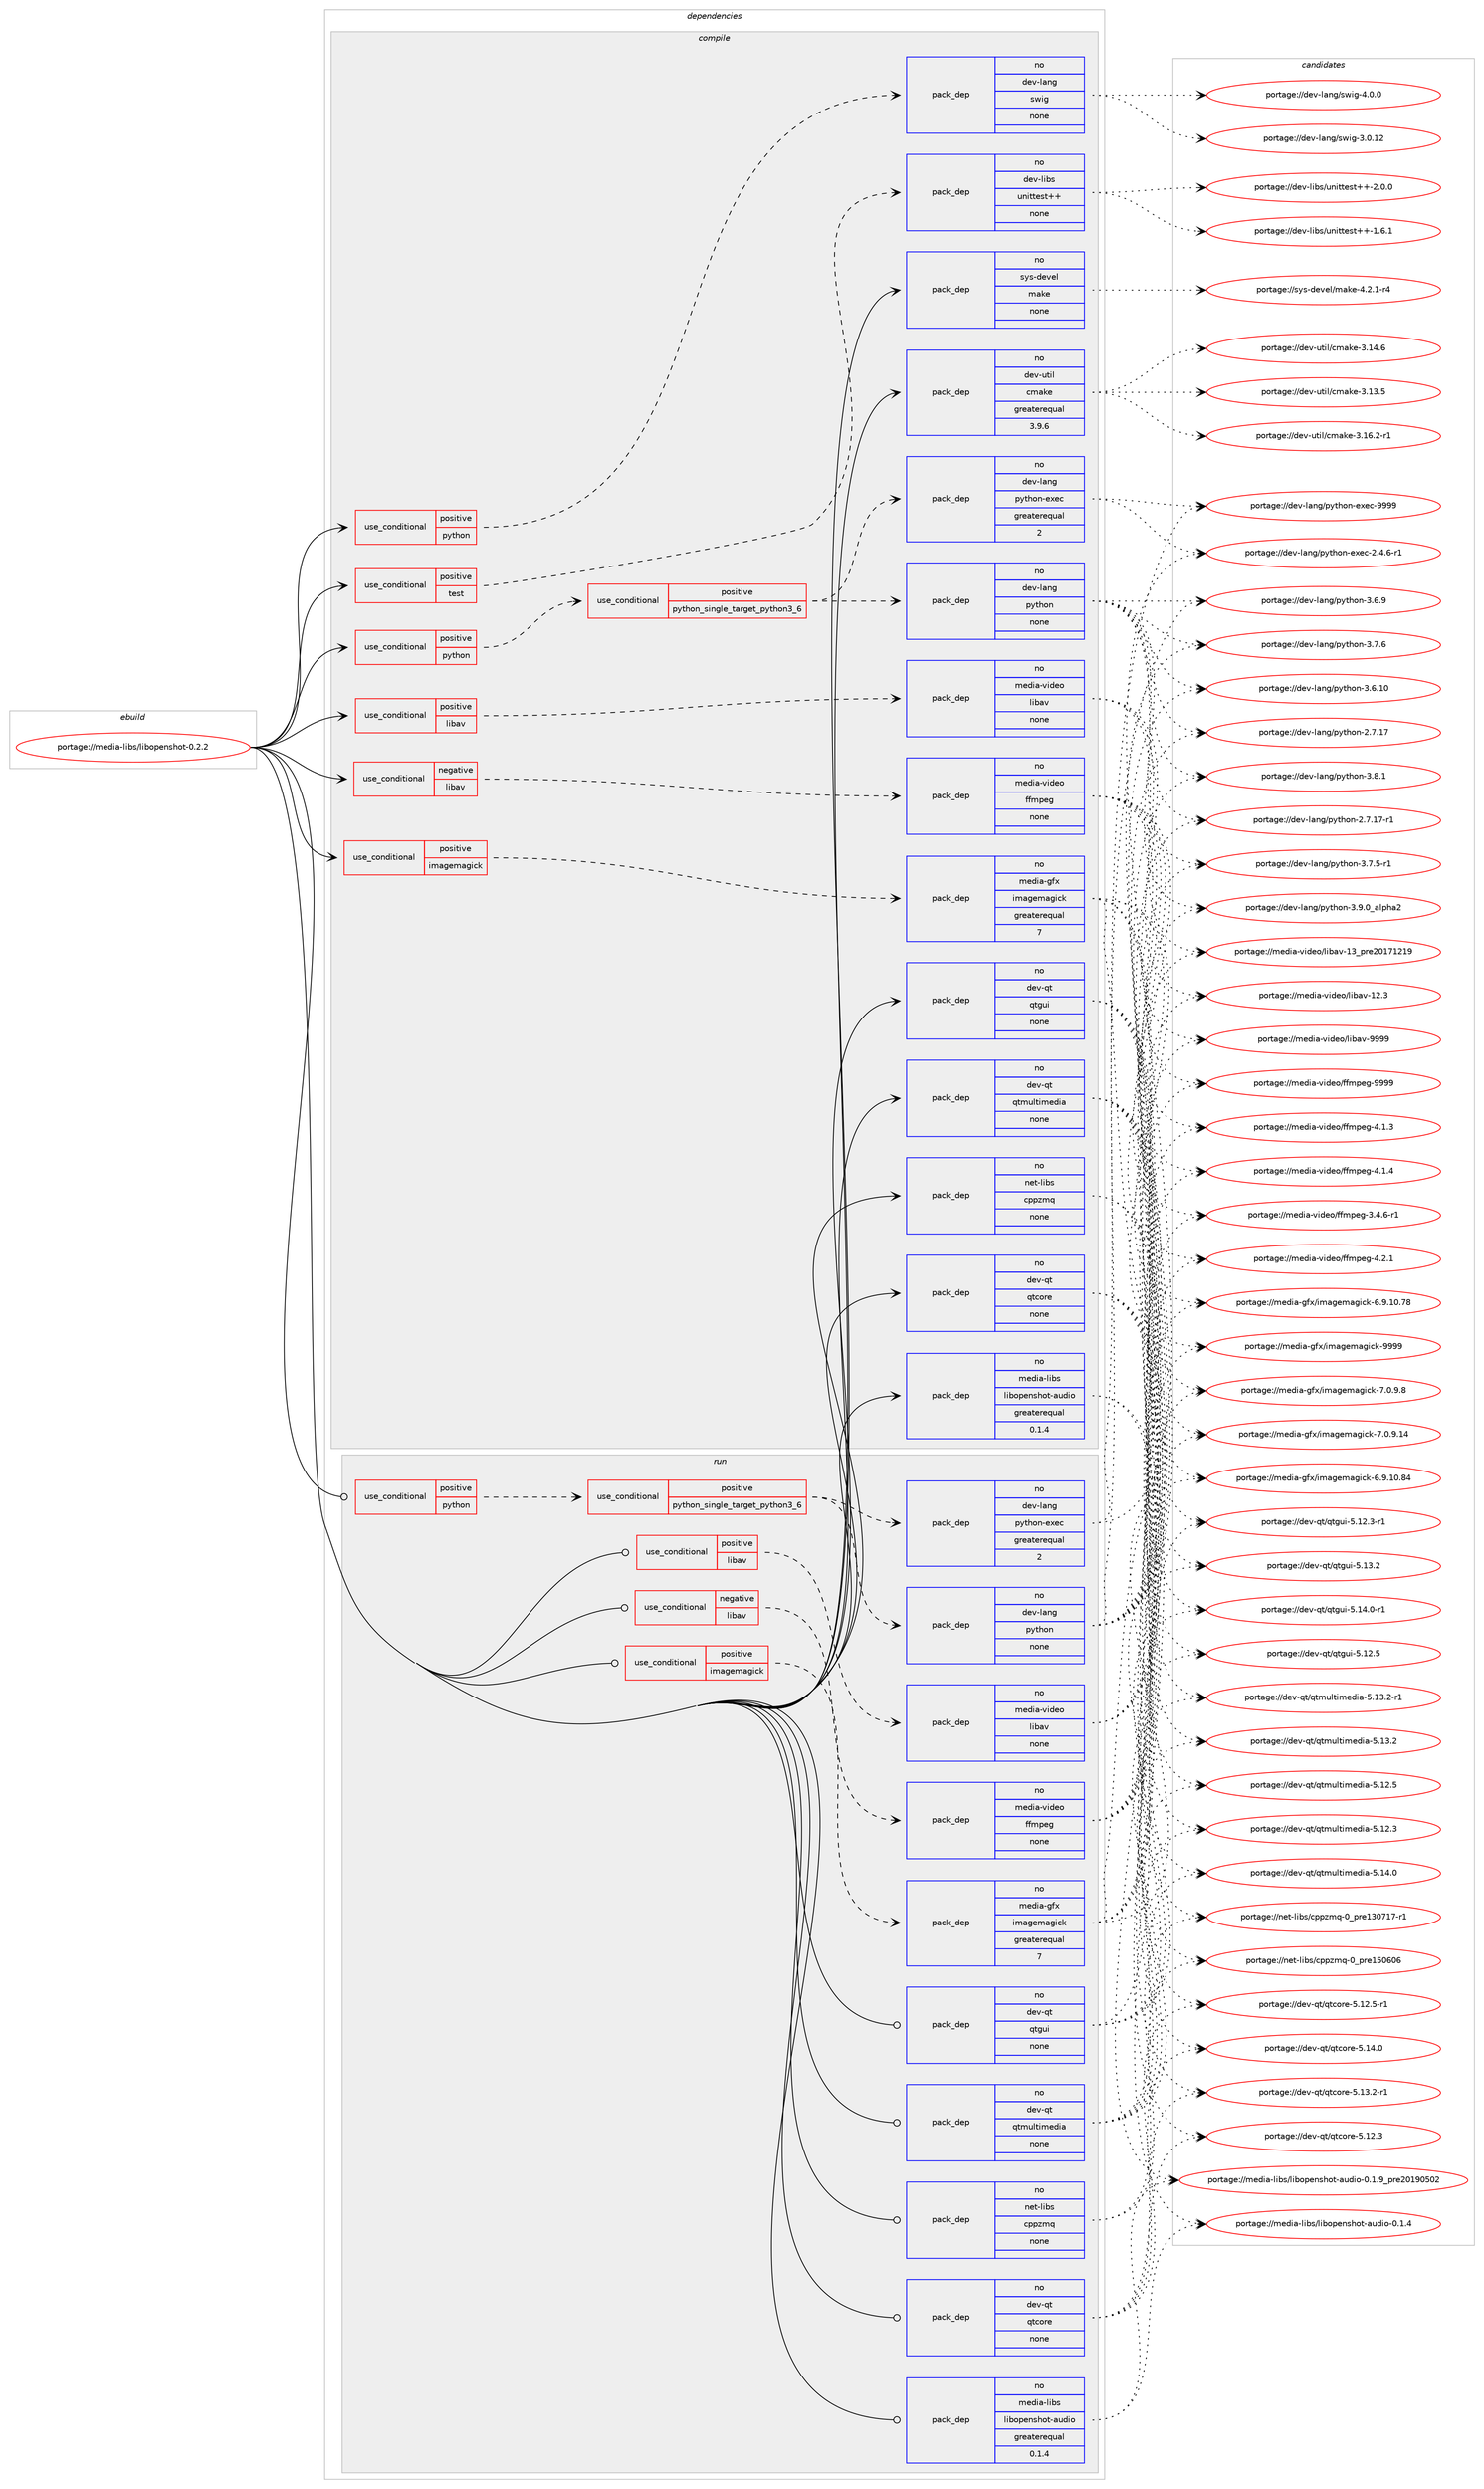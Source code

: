digraph prolog {

# *************
# Graph options
# *************

newrank=true;
concentrate=true;
compound=true;
graph [rankdir=LR,fontname=Helvetica,fontsize=10,ranksep=1.5];#, ranksep=2.5, nodesep=0.2];
edge  [arrowhead=vee];
node  [fontname=Helvetica,fontsize=10];

# **********
# The ebuild
# **********

subgraph cluster_leftcol {
color=gray;
label=<<i>ebuild</i>>;
id [label="portage://media-libs/libopenshot-0.2.2", color=red, width=4, href="../media-libs/libopenshot-0.2.2.svg"];
}

# ****************
# The dependencies
# ****************

subgraph cluster_midcol {
color=gray;
label=<<i>dependencies</i>>;
subgraph cluster_compile {
fillcolor="#eeeeee";
style=filled;
label=<<i>compile</i>>;
subgraph cond48122 {
dependency210830 [label=<<TABLE BORDER="0" CELLBORDER="1" CELLSPACING="0" CELLPADDING="4"><TR><TD ROWSPAN="3" CELLPADDING="10">use_conditional</TD></TR><TR><TD>negative</TD></TR><TR><TD>libav</TD></TR></TABLE>>, shape=none, color=red];
subgraph pack159447 {
dependency210831 [label=<<TABLE BORDER="0" CELLBORDER="1" CELLSPACING="0" CELLPADDING="4" WIDTH="220"><TR><TD ROWSPAN="6" CELLPADDING="30">pack_dep</TD></TR><TR><TD WIDTH="110">no</TD></TR><TR><TD>media-video</TD></TR><TR><TD>ffmpeg</TD></TR><TR><TD>none</TD></TR><TR><TD></TD></TR></TABLE>>, shape=none, color=blue];
}
dependency210830:e -> dependency210831:w [weight=20,style="dashed",arrowhead="vee"];
}
id:e -> dependency210830:w [weight=20,style="solid",arrowhead="vee"];
subgraph cond48123 {
dependency210832 [label=<<TABLE BORDER="0" CELLBORDER="1" CELLSPACING="0" CELLPADDING="4"><TR><TD ROWSPAN="3" CELLPADDING="10">use_conditional</TD></TR><TR><TD>positive</TD></TR><TR><TD>imagemagick</TD></TR></TABLE>>, shape=none, color=red];
subgraph pack159448 {
dependency210833 [label=<<TABLE BORDER="0" CELLBORDER="1" CELLSPACING="0" CELLPADDING="4" WIDTH="220"><TR><TD ROWSPAN="6" CELLPADDING="30">pack_dep</TD></TR><TR><TD WIDTH="110">no</TD></TR><TR><TD>media-gfx</TD></TR><TR><TD>imagemagick</TD></TR><TR><TD>greaterequal</TD></TR><TR><TD>7</TD></TR></TABLE>>, shape=none, color=blue];
}
dependency210832:e -> dependency210833:w [weight=20,style="dashed",arrowhead="vee"];
}
id:e -> dependency210832:w [weight=20,style="solid",arrowhead="vee"];
subgraph cond48124 {
dependency210834 [label=<<TABLE BORDER="0" CELLBORDER="1" CELLSPACING="0" CELLPADDING="4"><TR><TD ROWSPAN="3" CELLPADDING="10">use_conditional</TD></TR><TR><TD>positive</TD></TR><TR><TD>libav</TD></TR></TABLE>>, shape=none, color=red];
subgraph pack159449 {
dependency210835 [label=<<TABLE BORDER="0" CELLBORDER="1" CELLSPACING="0" CELLPADDING="4" WIDTH="220"><TR><TD ROWSPAN="6" CELLPADDING="30">pack_dep</TD></TR><TR><TD WIDTH="110">no</TD></TR><TR><TD>media-video</TD></TR><TR><TD>libav</TD></TR><TR><TD>none</TD></TR><TR><TD></TD></TR></TABLE>>, shape=none, color=blue];
}
dependency210834:e -> dependency210835:w [weight=20,style="dashed",arrowhead="vee"];
}
id:e -> dependency210834:w [weight=20,style="solid",arrowhead="vee"];
subgraph cond48125 {
dependency210836 [label=<<TABLE BORDER="0" CELLBORDER="1" CELLSPACING="0" CELLPADDING="4"><TR><TD ROWSPAN="3" CELLPADDING="10">use_conditional</TD></TR><TR><TD>positive</TD></TR><TR><TD>python</TD></TR></TABLE>>, shape=none, color=red];
subgraph cond48126 {
dependency210837 [label=<<TABLE BORDER="0" CELLBORDER="1" CELLSPACING="0" CELLPADDING="4"><TR><TD ROWSPAN="3" CELLPADDING="10">use_conditional</TD></TR><TR><TD>positive</TD></TR><TR><TD>python_single_target_python3_6</TD></TR></TABLE>>, shape=none, color=red];
subgraph pack159450 {
dependency210838 [label=<<TABLE BORDER="0" CELLBORDER="1" CELLSPACING="0" CELLPADDING="4" WIDTH="220"><TR><TD ROWSPAN="6" CELLPADDING="30">pack_dep</TD></TR><TR><TD WIDTH="110">no</TD></TR><TR><TD>dev-lang</TD></TR><TR><TD>python</TD></TR><TR><TD>none</TD></TR><TR><TD></TD></TR></TABLE>>, shape=none, color=blue];
}
dependency210837:e -> dependency210838:w [weight=20,style="dashed",arrowhead="vee"];
subgraph pack159451 {
dependency210839 [label=<<TABLE BORDER="0" CELLBORDER="1" CELLSPACING="0" CELLPADDING="4" WIDTH="220"><TR><TD ROWSPAN="6" CELLPADDING="30">pack_dep</TD></TR><TR><TD WIDTH="110">no</TD></TR><TR><TD>dev-lang</TD></TR><TR><TD>python-exec</TD></TR><TR><TD>greaterequal</TD></TR><TR><TD>2</TD></TR></TABLE>>, shape=none, color=blue];
}
dependency210837:e -> dependency210839:w [weight=20,style="dashed",arrowhead="vee"];
}
dependency210836:e -> dependency210837:w [weight=20,style="dashed",arrowhead="vee"];
}
id:e -> dependency210836:w [weight=20,style="solid",arrowhead="vee"];
subgraph cond48127 {
dependency210840 [label=<<TABLE BORDER="0" CELLBORDER="1" CELLSPACING="0" CELLPADDING="4"><TR><TD ROWSPAN="3" CELLPADDING="10">use_conditional</TD></TR><TR><TD>positive</TD></TR><TR><TD>python</TD></TR></TABLE>>, shape=none, color=red];
subgraph pack159452 {
dependency210841 [label=<<TABLE BORDER="0" CELLBORDER="1" CELLSPACING="0" CELLPADDING="4" WIDTH="220"><TR><TD ROWSPAN="6" CELLPADDING="30">pack_dep</TD></TR><TR><TD WIDTH="110">no</TD></TR><TR><TD>dev-lang</TD></TR><TR><TD>swig</TD></TR><TR><TD>none</TD></TR><TR><TD></TD></TR></TABLE>>, shape=none, color=blue];
}
dependency210840:e -> dependency210841:w [weight=20,style="dashed",arrowhead="vee"];
}
id:e -> dependency210840:w [weight=20,style="solid",arrowhead="vee"];
subgraph cond48128 {
dependency210842 [label=<<TABLE BORDER="0" CELLBORDER="1" CELLSPACING="0" CELLPADDING="4"><TR><TD ROWSPAN="3" CELLPADDING="10">use_conditional</TD></TR><TR><TD>positive</TD></TR><TR><TD>test</TD></TR></TABLE>>, shape=none, color=red];
subgraph pack159453 {
dependency210843 [label=<<TABLE BORDER="0" CELLBORDER="1" CELLSPACING="0" CELLPADDING="4" WIDTH="220"><TR><TD ROWSPAN="6" CELLPADDING="30">pack_dep</TD></TR><TR><TD WIDTH="110">no</TD></TR><TR><TD>dev-libs</TD></TR><TR><TD>unittest++</TD></TR><TR><TD>none</TD></TR><TR><TD></TD></TR></TABLE>>, shape=none, color=blue];
}
dependency210842:e -> dependency210843:w [weight=20,style="dashed",arrowhead="vee"];
}
id:e -> dependency210842:w [weight=20,style="solid",arrowhead="vee"];
subgraph pack159454 {
dependency210844 [label=<<TABLE BORDER="0" CELLBORDER="1" CELLSPACING="0" CELLPADDING="4" WIDTH="220"><TR><TD ROWSPAN="6" CELLPADDING="30">pack_dep</TD></TR><TR><TD WIDTH="110">no</TD></TR><TR><TD>dev-qt</TD></TR><TR><TD>qtcore</TD></TR><TR><TD>none</TD></TR><TR><TD></TD></TR></TABLE>>, shape=none, color=blue];
}
id:e -> dependency210844:w [weight=20,style="solid",arrowhead="vee"];
subgraph pack159455 {
dependency210845 [label=<<TABLE BORDER="0" CELLBORDER="1" CELLSPACING="0" CELLPADDING="4" WIDTH="220"><TR><TD ROWSPAN="6" CELLPADDING="30">pack_dep</TD></TR><TR><TD WIDTH="110">no</TD></TR><TR><TD>dev-qt</TD></TR><TR><TD>qtgui</TD></TR><TR><TD>none</TD></TR><TR><TD></TD></TR></TABLE>>, shape=none, color=blue];
}
id:e -> dependency210845:w [weight=20,style="solid",arrowhead="vee"];
subgraph pack159456 {
dependency210846 [label=<<TABLE BORDER="0" CELLBORDER="1" CELLSPACING="0" CELLPADDING="4" WIDTH="220"><TR><TD ROWSPAN="6" CELLPADDING="30">pack_dep</TD></TR><TR><TD WIDTH="110">no</TD></TR><TR><TD>dev-qt</TD></TR><TR><TD>qtmultimedia</TD></TR><TR><TD>none</TD></TR><TR><TD></TD></TR></TABLE>>, shape=none, color=blue];
}
id:e -> dependency210846:w [weight=20,style="solid",arrowhead="vee"];
subgraph pack159457 {
dependency210847 [label=<<TABLE BORDER="0" CELLBORDER="1" CELLSPACING="0" CELLPADDING="4" WIDTH="220"><TR><TD ROWSPAN="6" CELLPADDING="30">pack_dep</TD></TR><TR><TD WIDTH="110">no</TD></TR><TR><TD>dev-util</TD></TR><TR><TD>cmake</TD></TR><TR><TD>greaterequal</TD></TR><TR><TD>3.9.6</TD></TR></TABLE>>, shape=none, color=blue];
}
id:e -> dependency210847:w [weight=20,style="solid",arrowhead="vee"];
subgraph pack159458 {
dependency210848 [label=<<TABLE BORDER="0" CELLBORDER="1" CELLSPACING="0" CELLPADDING="4" WIDTH="220"><TR><TD ROWSPAN="6" CELLPADDING="30">pack_dep</TD></TR><TR><TD WIDTH="110">no</TD></TR><TR><TD>media-libs</TD></TR><TR><TD>libopenshot-audio</TD></TR><TR><TD>greaterequal</TD></TR><TR><TD>0.1.4</TD></TR></TABLE>>, shape=none, color=blue];
}
id:e -> dependency210848:w [weight=20,style="solid",arrowhead="vee"];
subgraph pack159459 {
dependency210849 [label=<<TABLE BORDER="0" CELLBORDER="1" CELLSPACING="0" CELLPADDING="4" WIDTH="220"><TR><TD ROWSPAN="6" CELLPADDING="30">pack_dep</TD></TR><TR><TD WIDTH="110">no</TD></TR><TR><TD>net-libs</TD></TR><TR><TD>cppzmq</TD></TR><TR><TD>none</TD></TR><TR><TD></TD></TR></TABLE>>, shape=none, color=blue];
}
id:e -> dependency210849:w [weight=20,style="solid",arrowhead="vee"];
subgraph pack159460 {
dependency210850 [label=<<TABLE BORDER="0" CELLBORDER="1" CELLSPACING="0" CELLPADDING="4" WIDTH="220"><TR><TD ROWSPAN="6" CELLPADDING="30">pack_dep</TD></TR><TR><TD WIDTH="110">no</TD></TR><TR><TD>sys-devel</TD></TR><TR><TD>make</TD></TR><TR><TD>none</TD></TR><TR><TD></TD></TR></TABLE>>, shape=none, color=blue];
}
id:e -> dependency210850:w [weight=20,style="solid",arrowhead="vee"];
}
subgraph cluster_compileandrun {
fillcolor="#eeeeee";
style=filled;
label=<<i>compile and run</i>>;
}
subgraph cluster_run {
fillcolor="#eeeeee";
style=filled;
label=<<i>run</i>>;
subgraph cond48129 {
dependency210851 [label=<<TABLE BORDER="0" CELLBORDER="1" CELLSPACING="0" CELLPADDING="4"><TR><TD ROWSPAN="3" CELLPADDING="10">use_conditional</TD></TR><TR><TD>negative</TD></TR><TR><TD>libav</TD></TR></TABLE>>, shape=none, color=red];
subgraph pack159461 {
dependency210852 [label=<<TABLE BORDER="0" CELLBORDER="1" CELLSPACING="0" CELLPADDING="4" WIDTH="220"><TR><TD ROWSPAN="6" CELLPADDING="30">pack_dep</TD></TR><TR><TD WIDTH="110">no</TD></TR><TR><TD>media-video</TD></TR><TR><TD>ffmpeg</TD></TR><TR><TD>none</TD></TR><TR><TD></TD></TR></TABLE>>, shape=none, color=blue];
}
dependency210851:e -> dependency210852:w [weight=20,style="dashed",arrowhead="vee"];
}
id:e -> dependency210851:w [weight=20,style="solid",arrowhead="odot"];
subgraph cond48130 {
dependency210853 [label=<<TABLE BORDER="0" CELLBORDER="1" CELLSPACING="0" CELLPADDING="4"><TR><TD ROWSPAN="3" CELLPADDING="10">use_conditional</TD></TR><TR><TD>positive</TD></TR><TR><TD>imagemagick</TD></TR></TABLE>>, shape=none, color=red];
subgraph pack159462 {
dependency210854 [label=<<TABLE BORDER="0" CELLBORDER="1" CELLSPACING="0" CELLPADDING="4" WIDTH="220"><TR><TD ROWSPAN="6" CELLPADDING="30">pack_dep</TD></TR><TR><TD WIDTH="110">no</TD></TR><TR><TD>media-gfx</TD></TR><TR><TD>imagemagick</TD></TR><TR><TD>greaterequal</TD></TR><TR><TD>7</TD></TR></TABLE>>, shape=none, color=blue];
}
dependency210853:e -> dependency210854:w [weight=20,style="dashed",arrowhead="vee"];
}
id:e -> dependency210853:w [weight=20,style="solid",arrowhead="odot"];
subgraph cond48131 {
dependency210855 [label=<<TABLE BORDER="0" CELLBORDER="1" CELLSPACING="0" CELLPADDING="4"><TR><TD ROWSPAN="3" CELLPADDING="10">use_conditional</TD></TR><TR><TD>positive</TD></TR><TR><TD>libav</TD></TR></TABLE>>, shape=none, color=red];
subgraph pack159463 {
dependency210856 [label=<<TABLE BORDER="0" CELLBORDER="1" CELLSPACING="0" CELLPADDING="4" WIDTH="220"><TR><TD ROWSPAN="6" CELLPADDING="30">pack_dep</TD></TR><TR><TD WIDTH="110">no</TD></TR><TR><TD>media-video</TD></TR><TR><TD>libav</TD></TR><TR><TD>none</TD></TR><TR><TD></TD></TR></TABLE>>, shape=none, color=blue];
}
dependency210855:e -> dependency210856:w [weight=20,style="dashed",arrowhead="vee"];
}
id:e -> dependency210855:w [weight=20,style="solid",arrowhead="odot"];
subgraph cond48132 {
dependency210857 [label=<<TABLE BORDER="0" CELLBORDER="1" CELLSPACING="0" CELLPADDING="4"><TR><TD ROWSPAN="3" CELLPADDING="10">use_conditional</TD></TR><TR><TD>positive</TD></TR><TR><TD>python</TD></TR></TABLE>>, shape=none, color=red];
subgraph cond48133 {
dependency210858 [label=<<TABLE BORDER="0" CELLBORDER="1" CELLSPACING="0" CELLPADDING="4"><TR><TD ROWSPAN="3" CELLPADDING="10">use_conditional</TD></TR><TR><TD>positive</TD></TR><TR><TD>python_single_target_python3_6</TD></TR></TABLE>>, shape=none, color=red];
subgraph pack159464 {
dependency210859 [label=<<TABLE BORDER="0" CELLBORDER="1" CELLSPACING="0" CELLPADDING="4" WIDTH="220"><TR><TD ROWSPAN="6" CELLPADDING="30">pack_dep</TD></TR><TR><TD WIDTH="110">no</TD></TR><TR><TD>dev-lang</TD></TR><TR><TD>python</TD></TR><TR><TD>none</TD></TR><TR><TD></TD></TR></TABLE>>, shape=none, color=blue];
}
dependency210858:e -> dependency210859:w [weight=20,style="dashed",arrowhead="vee"];
subgraph pack159465 {
dependency210860 [label=<<TABLE BORDER="0" CELLBORDER="1" CELLSPACING="0" CELLPADDING="4" WIDTH="220"><TR><TD ROWSPAN="6" CELLPADDING="30">pack_dep</TD></TR><TR><TD WIDTH="110">no</TD></TR><TR><TD>dev-lang</TD></TR><TR><TD>python-exec</TD></TR><TR><TD>greaterequal</TD></TR><TR><TD>2</TD></TR></TABLE>>, shape=none, color=blue];
}
dependency210858:e -> dependency210860:w [weight=20,style="dashed",arrowhead="vee"];
}
dependency210857:e -> dependency210858:w [weight=20,style="dashed",arrowhead="vee"];
}
id:e -> dependency210857:w [weight=20,style="solid",arrowhead="odot"];
subgraph pack159466 {
dependency210861 [label=<<TABLE BORDER="0" CELLBORDER="1" CELLSPACING="0" CELLPADDING="4" WIDTH="220"><TR><TD ROWSPAN="6" CELLPADDING="30">pack_dep</TD></TR><TR><TD WIDTH="110">no</TD></TR><TR><TD>dev-qt</TD></TR><TR><TD>qtcore</TD></TR><TR><TD>none</TD></TR><TR><TD></TD></TR></TABLE>>, shape=none, color=blue];
}
id:e -> dependency210861:w [weight=20,style="solid",arrowhead="odot"];
subgraph pack159467 {
dependency210862 [label=<<TABLE BORDER="0" CELLBORDER="1" CELLSPACING="0" CELLPADDING="4" WIDTH="220"><TR><TD ROWSPAN="6" CELLPADDING="30">pack_dep</TD></TR><TR><TD WIDTH="110">no</TD></TR><TR><TD>dev-qt</TD></TR><TR><TD>qtgui</TD></TR><TR><TD>none</TD></TR><TR><TD></TD></TR></TABLE>>, shape=none, color=blue];
}
id:e -> dependency210862:w [weight=20,style="solid",arrowhead="odot"];
subgraph pack159468 {
dependency210863 [label=<<TABLE BORDER="0" CELLBORDER="1" CELLSPACING="0" CELLPADDING="4" WIDTH="220"><TR><TD ROWSPAN="6" CELLPADDING="30">pack_dep</TD></TR><TR><TD WIDTH="110">no</TD></TR><TR><TD>dev-qt</TD></TR><TR><TD>qtmultimedia</TD></TR><TR><TD>none</TD></TR><TR><TD></TD></TR></TABLE>>, shape=none, color=blue];
}
id:e -> dependency210863:w [weight=20,style="solid",arrowhead="odot"];
subgraph pack159469 {
dependency210864 [label=<<TABLE BORDER="0" CELLBORDER="1" CELLSPACING="0" CELLPADDING="4" WIDTH="220"><TR><TD ROWSPAN="6" CELLPADDING="30">pack_dep</TD></TR><TR><TD WIDTH="110">no</TD></TR><TR><TD>media-libs</TD></TR><TR><TD>libopenshot-audio</TD></TR><TR><TD>greaterequal</TD></TR><TR><TD>0.1.4</TD></TR></TABLE>>, shape=none, color=blue];
}
id:e -> dependency210864:w [weight=20,style="solid",arrowhead="odot"];
subgraph pack159470 {
dependency210865 [label=<<TABLE BORDER="0" CELLBORDER="1" CELLSPACING="0" CELLPADDING="4" WIDTH="220"><TR><TD ROWSPAN="6" CELLPADDING="30">pack_dep</TD></TR><TR><TD WIDTH="110">no</TD></TR><TR><TD>net-libs</TD></TR><TR><TD>cppzmq</TD></TR><TR><TD>none</TD></TR><TR><TD></TD></TR></TABLE>>, shape=none, color=blue];
}
id:e -> dependency210865:w [weight=20,style="solid",arrowhead="odot"];
}
}

# **************
# The candidates
# **************

subgraph cluster_choices {
rank=same;
color=gray;
label=<<i>candidates</i>>;

subgraph choice159447 {
color=black;
nodesep=1;
choice1091011001059745118105100101111471021021091121011034557575757 [label="portage://media-video/ffmpeg-9999", color=red, width=4,href="../media-video/ffmpeg-9999.svg"];
choice109101100105974511810510010111147102102109112101103455246504649 [label="portage://media-video/ffmpeg-4.2.1", color=red, width=4,href="../media-video/ffmpeg-4.2.1.svg"];
choice109101100105974511810510010111147102102109112101103455246494652 [label="portage://media-video/ffmpeg-4.1.4", color=red, width=4,href="../media-video/ffmpeg-4.1.4.svg"];
choice109101100105974511810510010111147102102109112101103455246494651 [label="portage://media-video/ffmpeg-4.1.3", color=red, width=4,href="../media-video/ffmpeg-4.1.3.svg"];
choice1091011001059745118105100101111471021021091121011034551465246544511449 [label="portage://media-video/ffmpeg-3.4.6-r1", color=red, width=4,href="../media-video/ffmpeg-3.4.6-r1.svg"];
dependency210831:e -> choice1091011001059745118105100101111471021021091121011034557575757:w [style=dotted,weight="100"];
dependency210831:e -> choice109101100105974511810510010111147102102109112101103455246504649:w [style=dotted,weight="100"];
dependency210831:e -> choice109101100105974511810510010111147102102109112101103455246494652:w [style=dotted,weight="100"];
dependency210831:e -> choice109101100105974511810510010111147102102109112101103455246494651:w [style=dotted,weight="100"];
dependency210831:e -> choice1091011001059745118105100101111471021021091121011034551465246544511449:w [style=dotted,weight="100"];
}
subgraph choice159448 {
color=black;
nodesep=1;
choice1091011001059745103102120471051099710310110997103105991074557575757 [label="portage://media-gfx/imagemagick-9999", color=red, width=4,href="../media-gfx/imagemagick-9999.svg"];
choice1091011001059745103102120471051099710310110997103105991074555464846574656 [label="portage://media-gfx/imagemagick-7.0.9.8", color=red, width=4,href="../media-gfx/imagemagick-7.0.9.8.svg"];
choice109101100105974510310212047105109971031011099710310599107455546484657464952 [label="portage://media-gfx/imagemagick-7.0.9.14", color=red, width=4,href="../media-gfx/imagemagick-7.0.9.14.svg"];
choice10910110010597451031021204710510997103101109971031059910745544657464948465652 [label="portage://media-gfx/imagemagick-6.9.10.84", color=red, width=4,href="../media-gfx/imagemagick-6.9.10.84.svg"];
choice10910110010597451031021204710510997103101109971031059910745544657464948465556 [label="portage://media-gfx/imagemagick-6.9.10.78", color=red, width=4,href="../media-gfx/imagemagick-6.9.10.78.svg"];
dependency210833:e -> choice1091011001059745103102120471051099710310110997103105991074557575757:w [style=dotted,weight="100"];
dependency210833:e -> choice1091011001059745103102120471051099710310110997103105991074555464846574656:w [style=dotted,weight="100"];
dependency210833:e -> choice109101100105974510310212047105109971031011099710310599107455546484657464952:w [style=dotted,weight="100"];
dependency210833:e -> choice10910110010597451031021204710510997103101109971031059910745544657464948465652:w [style=dotted,weight="100"];
dependency210833:e -> choice10910110010597451031021204710510997103101109971031059910745544657464948465556:w [style=dotted,weight="100"];
}
subgraph choice159449 {
color=black;
nodesep=1;
choice10910110010597451181051001011114710810598971184557575757 [label="portage://media-video/libav-9999", color=red, width=4,href="../media-video/libav-9999.svg"];
choice1091011001059745118105100101111471081059897118454951951121141015048495549504957 [label="portage://media-video/libav-13_pre20171219", color=red, width=4,href="../media-video/libav-13_pre20171219.svg"];
choice10910110010597451181051001011114710810598971184549504651 [label="portage://media-video/libav-12.3", color=red, width=4,href="../media-video/libav-12.3.svg"];
dependency210835:e -> choice10910110010597451181051001011114710810598971184557575757:w [style=dotted,weight="100"];
dependency210835:e -> choice1091011001059745118105100101111471081059897118454951951121141015048495549504957:w [style=dotted,weight="100"];
dependency210835:e -> choice10910110010597451181051001011114710810598971184549504651:w [style=dotted,weight="100"];
}
subgraph choice159450 {
color=black;
nodesep=1;
choice10010111845108971101034711212111610411111045514657464895971081121049750 [label="portage://dev-lang/python-3.9.0_alpha2", color=red, width=4,href="../dev-lang/python-3.9.0_alpha2.svg"];
choice100101118451089711010347112121116104111110455146564649 [label="portage://dev-lang/python-3.8.1", color=red, width=4,href="../dev-lang/python-3.8.1.svg"];
choice100101118451089711010347112121116104111110455146554654 [label="portage://dev-lang/python-3.7.6", color=red, width=4,href="../dev-lang/python-3.7.6.svg"];
choice1001011184510897110103471121211161041111104551465546534511449 [label="portage://dev-lang/python-3.7.5-r1", color=red, width=4,href="../dev-lang/python-3.7.5-r1.svg"];
choice100101118451089711010347112121116104111110455146544657 [label="portage://dev-lang/python-3.6.9", color=red, width=4,href="../dev-lang/python-3.6.9.svg"];
choice10010111845108971101034711212111610411111045514654464948 [label="portage://dev-lang/python-3.6.10", color=red, width=4,href="../dev-lang/python-3.6.10.svg"];
choice100101118451089711010347112121116104111110455046554649554511449 [label="portage://dev-lang/python-2.7.17-r1", color=red, width=4,href="../dev-lang/python-2.7.17-r1.svg"];
choice10010111845108971101034711212111610411111045504655464955 [label="portage://dev-lang/python-2.7.17", color=red, width=4,href="../dev-lang/python-2.7.17.svg"];
dependency210838:e -> choice10010111845108971101034711212111610411111045514657464895971081121049750:w [style=dotted,weight="100"];
dependency210838:e -> choice100101118451089711010347112121116104111110455146564649:w [style=dotted,weight="100"];
dependency210838:e -> choice100101118451089711010347112121116104111110455146554654:w [style=dotted,weight="100"];
dependency210838:e -> choice1001011184510897110103471121211161041111104551465546534511449:w [style=dotted,weight="100"];
dependency210838:e -> choice100101118451089711010347112121116104111110455146544657:w [style=dotted,weight="100"];
dependency210838:e -> choice10010111845108971101034711212111610411111045514654464948:w [style=dotted,weight="100"];
dependency210838:e -> choice100101118451089711010347112121116104111110455046554649554511449:w [style=dotted,weight="100"];
dependency210838:e -> choice10010111845108971101034711212111610411111045504655464955:w [style=dotted,weight="100"];
}
subgraph choice159451 {
color=black;
nodesep=1;
choice10010111845108971101034711212111610411111045101120101994557575757 [label="portage://dev-lang/python-exec-9999", color=red, width=4,href="../dev-lang/python-exec-9999.svg"];
choice10010111845108971101034711212111610411111045101120101994550465246544511449 [label="portage://dev-lang/python-exec-2.4.6-r1", color=red, width=4,href="../dev-lang/python-exec-2.4.6-r1.svg"];
dependency210839:e -> choice10010111845108971101034711212111610411111045101120101994557575757:w [style=dotted,weight="100"];
dependency210839:e -> choice10010111845108971101034711212111610411111045101120101994550465246544511449:w [style=dotted,weight="100"];
}
subgraph choice159452 {
color=black;
nodesep=1;
choice100101118451089711010347115119105103455246484648 [label="portage://dev-lang/swig-4.0.0", color=red, width=4,href="../dev-lang/swig-4.0.0.svg"];
choice10010111845108971101034711511910510345514648464950 [label="portage://dev-lang/swig-3.0.12", color=red, width=4,href="../dev-lang/swig-3.0.12.svg"];
dependency210841:e -> choice100101118451089711010347115119105103455246484648:w [style=dotted,weight="100"];
dependency210841:e -> choice10010111845108971101034711511910510345514648464950:w [style=dotted,weight="100"];
}
subgraph choice159453 {
color=black;
nodesep=1;
choice1001011184510810598115471171101051161161011151164343455046484648 [label="portage://dev-libs/unittest++-2.0.0", color=red, width=4,href="../dev-libs/unittest++-2.0.0.svg"];
choice1001011184510810598115471171101051161161011151164343454946544649 [label="portage://dev-libs/unittest++-1.6.1", color=red, width=4,href="../dev-libs/unittest++-1.6.1.svg"];
dependency210843:e -> choice1001011184510810598115471171101051161161011151164343455046484648:w [style=dotted,weight="100"];
dependency210843:e -> choice1001011184510810598115471171101051161161011151164343454946544649:w [style=dotted,weight="100"];
}
subgraph choice159454 {
color=black;
nodesep=1;
choice10010111845113116471131169911111410145534649524648 [label="portage://dev-qt/qtcore-5.14.0", color=red, width=4,href="../dev-qt/qtcore-5.14.0.svg"];
choice100101118451131164711311699111114101455346495146504511449 [label="portage://dev-qt/qtcore-5.13.2-r1", color=red, width=4,href="../dev-qt/qtcore-5.13.2-r1.svg"];
choice100101118451131164711311699111114101455346495046534511449 [label="portage://dev-qt/qtcore-5.12.5-r1", color=red, width=4,href="../dev-qt/qtcore-5.12.5-r1.svg"];
choice10010111845113116471131169911111410145534649504651 [label="portage://dev-qt/qtcore-5.12.3", color=red, width=4,href="../dev-qt/qtcore-5.12.3.svg"];
dependency210844:e -> choice10010111845113116471131169911111410145534649524648:w [style=dotted,weight="100"];
dependency210844:e -> choice100101118451131164711311699111114101455346495146504511449:w [style=dotted,weight="100"];
dependency210844:e -> choice100101118451131164711311699111114101455346495046534511449:w [style=dotted,weight="100"];
dependency210844:e -> choice10010111845113116471131169911111410145534649504651:w [style=dotted,weight="100"];
}
subgraph choice159455 {
color=black;
nodesep=1;
choice1001011184511311647113116103117105455346495246484511449 [label="portage://dev-qt/qtgui-5.14.0-r1", color=red, width=4,href="../dev-qt/qtgui-5.14.0-r1.svg"];
choice100101118451131164711311610311710545534649514650 [label="portage://dev-qt/qtgui-5.13.2", color=red, width=4,href="../dev-qt/qtgui-5.13.2.svg"];
choice100101118451131164711311610311710545534649504653 [label="portage://dev-qt/qtgui-5.12.5", color=red, width=4,href="../dev-qt/qtgui-5.12.5.svg"];
choice1001011184511311647113116103117105455346495046514511449 [label="portage://dev-qt/qtgui-5.12.3-r1", color=red, width=4,href="../dev-qt/qtgui-5.12.3-r1.svg"];
dependency210845:e -> choice1001011184511311647113116103117105455346495246484511449:w [style=dotted,weight="100"];
dependency210845:e -> choice100101118451131164711311610311710545534649514650:w [style=dotted,weight="100"];
dependency210845:e -> choice100101118451131164711311610311710545534649504653:w [style=dotted,weight="100"];
dependency210845:e -> choice1001011184511311647113116103117105455346495046514511449:w [style=dotted,weight="100"];
}
subgraph choice159456 {
color=black;
nodesep=1;
choice10010111845113116471131161091171081161051091011001059745534649524648 [label="portage://dev-qt/qtmultimedia-5.14.0", color=red, width=4,href="../dev-qt/qtmultimedia-5.14.0.svg"];
choice100101118451131164711311610911710811610510910110010597455346495146504511449 [label="portage://dev-qt/qtmultimedia-5.13.2-r1", color=red, width=4,href="../dev-qt/qtmultimedia-5.13.2-r1.svg"];
choice10010111845113116471131161091171081161051091011001059745534649514650 [label="portage://dev-qt/qtmultimedia-5.13.2", color=red, width=4,href="../dev-qt/qtmultimedia-5.13.2.svg"];
choice10010111845113116471131161091171081161051091011001059745534649504653 [label="portage://dev-qt/qtmultimedia-5.12.5", color=red, width=4,href="../dev-qt/qtmultimedia-5.12.5.svg"];
choice10010111845113116471131161091171081161051091011001059745534649504651 [label="portage://dev-qt/qtmultimedia-5.12.3", color=red, width=4,href="../dev-qt/qtmultimedia-5.12.3.svg"];
dependency210846:e -> choice10010111845113116471131161091171081161051091011001059745534649524648:w [style=dotted,weight="100"];
dependency210846:e -> choice100101118451131164711311610911710811610510910110010597455346495146504511449:w [style=dotted,weight="100"];
dependency210846:e -> choice10010111845113116471131161091171081161051091011001059745534649514650:w [style=dotted,weight="100"];
dependency210846:e -> choice10010111845113116471131161091171081161051091011001059745534649504653:w [style=dotted,weight="100"];
dependency210846:e -> choice10010111845113116471131161091171081161051091011001059745534649504651:w [style=dotted,weight="100"];
}
subgraph choice159457 {
color=black;
nodesep=1;
choice10010111845117116105108479910997107101455146495446504511449 [label="portage://dev-util/cmake-3.16.2-r1", color=red, width=4,href="../dev-util/cmake-3.16.2-r1.svg"];
choice1001011184511711610510847991099710710145514649524654 [label="portage://dev-util/cmake-3.14.6", color=red, width=4,href="../dev-util/cmake-3.14.6.svg"];
choice1001011184511711610510847991099710710145514649514653 [label="portage://dev-util/cmake-3.13.5", color=red, width=4,href="../dev-util/cmake-3.13.5.svg"];
dependency210847:e -> choice10010111845117116105108479910997107101455146495446504511449:w [style=dotted,weight="100"];
dependency210847:e -> choice1001011184511711610510847991099710710145514649524654:w [style=dotted,weight="100"];
dependency210847:e -> choice1001011184511711610510847991099710710145514649514653:w [style=dotted,weight="100"];
}
subgraph choice159458 {
color=black;
nodesep=1;
choice10910110010597451081059811547108105981111121011101151041111164597117100105111454846494657951121141015048495748534850 [label="portage://media-libs/libopenshot-audio-0.1.9_pre20190502", color=red, width=4,href="../media-libs/libopenshot-audio-0.1.9_pre20190502.svg"];
choice10910110010597451081059811547108105981111121011101151041111164597117100105111454846494652 [label="portage://media-libs/libopenshot-audio-0.1.4", color=red, width=4,href="../media-libs/libopenshot-audio-0.1.4.svg"];
dependency210848:e -> choice10910110010597451081059811547108105981111121011101151041111164597117100105111454846494657951121141015048495748534850:w [style=dotted,weight="100"];
dependency210848:e -> choice10910110010597451081059811547108105981111121011101151041111164597117100105111454846494652:w [style=dotted,weight="100"];
}
subgraph choice159459 {
color=black;
nodesep=1;
choice11010111645108105981154799112112122109113454895112114101495348544854 [label="portage://net-libs/cppzmq-0_pre150606", color=red, width=4,href="../net-libs/cppzmq-0_pre150606.svg"];
choice110101116451081059811547991121121221091134548951121141014951485549554511449 [label="portage://net-libs/cppzmq-0_pre130717-r1", color=red, width=4,href="../net-libs/cppzmq-0_pre130717-r1.svg"];
dependency210849:e -> choice11010111645108105981154799112112122109113454895112114101495348544854:w [style=dotted,weight="100"];
dependency210849:e -> choice110101116451081059811547991121121221091134548951121141014951485549554511449:w [style=dotted,weight="100"];
}
subgraph choice159460 {
color=black;
nodesep=1;
choice1151211154510010111810110847109971071014552465046494511452 [label="portage://sys-devel/make-4.2.1-r4", color=red, width=4,href="../sys-devel/make-4.2.1-r4.svg"];
dependency210850:e -> choice1151211154510010111810110847109971071014552465046494511452:w [style=dotted,weight="100"];
}
subgraph choice159461 {
color=black;
nodesep=1;
choice1091011001059745118105100101111471021021091121011034557575757 [label="portage://media-video/ffmpeg-9999", color=red, width=4,href="../media-video/ffmpeg-9999.svg"];
choice109101100105974511810510010111147102102109112101103455246504649 [label="portage://media-video/ffmpeg-4.2.1", color=red, width=4,href="../media-video/ffmpeg-4.2.1.svg"];
choice109101100105974511810510010111147102102109112101103455246494652 [label="portage://media-video/ffmpeg-4.1.4", color=red, width=4,href="../media-video/ffmpeg-4.1.4.svg"];
choice109101100105974511810510010111147102102109112101103455246494651 [label="portage://media-video/ffmpeg-4.1.3", color=red, width=4,href="../media-video/ffmpeg-4.1.3.svg"];
choice1091011001059745118105100101111471021021091121011034551465246544511449 [label="portage://media-video/ffmpeg-3.4.6-r1", color=red, width=4,href="../media-video/ffmpeg-3.4.6-r1.svg"];
dependency210852:e -> choice1091011001059745118105100101111471021021091121011034557575757:w [style=dotted,weight="100"];
dependency210852:e -> choice109101100105974511810510010111147102102109112101103455246504649:w [style=dotted,weight="100"];
dependency210852:e -> choice109101100105974511810510010111147102102109112101103455246494652:w [style=dotted,weight="100"];
dependency210852:e -> choice109101100105974511810510010111147102102109112101103455246494651:w [style=dotted,weight="100"];
dependency210852:e -> choice1091011001059745118105100101111471021021091121011034551465246544511449:w [style=dotted,weight="100"];
}
subgraph choice159462 {
color=black;
nodesep=1;
choice1091011001059745103102120471051099710310110997103105991074557575757 [label="portage://media-gfx/imagemagick-9999", color=red, width=4,href="../media-gfx/imagemagick-9999.svg"];
choice1091011001059745103102120471051099710310110997103105991074555464846574656 [label="portage://media-gfx/imagemagick-7.0.9.8", color=red, width=4,href="../media-gfx/imagemagick-7.0.9.8.svg"];
choice109101100105974510310212047105109971031011099710310599107455546484657464952 [label="portage://media-gfx/imagemagick-7.0.9.14", color=red, width=4,href="../media-gfx/imagemagick-7.0.9.14.svg"];
choice10910110010597451031021204710510997103101109971031059910745544657464948465652 [label="portage://media-gfx/imagemagick-6.9.10.84", color=red, width=4,href="../media-gfx/imagemagick-6.9.10.84.svg"];
choice10910110010597451031021204710510997103101109971031059910745544657464948465556 [label="portage://media-gfx/imagemagick-6.9.10.78", color=red, width=4,href="../media-gfx/imagemagick-6.9.10.78.svg"];
dependency210854:e -> choice1091011001059745103102120471051099710310110997103105991074557575757:w [style=dotted,weight="100"];
dependency210854:e -> choice1091011001059745103102120471051099710310110997103105991074555464846574656:w [style=dotted,weight="100"];
dependency210854:e -> choice109101100105974510310212047105109971031011099710310599107455546484657464952:w [style=dotted,weight="100"];
dependency210854:e -> choice10910110010597451031021204710510997103101109971031059910745544657464948465652:w [style=dotted,weight="100"];
dependency210854:e -> choice10910110010597451031021204710510997103101109971031059910745544657464948465556:w [style=dotted,weight="100"];
}
subgraph choice159463 {
color=black;
nodesep=1;
choice10910110010597451181051001011114710810598971184557575757 [label="portage://media-video/libav-9999", color=red, width=4,href="../media-video/libav-9999.svg"];
choice1091011001059745118105100101111471081059897118454951951121141015048495549504957 [label="portage://media-video/libav-13_pre20171219", color=red, width=4,href="../media-video/libav-13_pre20171219.svg"];
choice10910110010597451181051001011114710810598971184549504651 [label="portage://media-video/libav-12.3", color=red, width=4,href="../media-video/libav-12.3.svg"];
dependency210856:e -> choice10910110010597451181051001011114710810598971184557575757:w [style=dotted,weight="100"];
dependency210856:e -> choice1091011001059745118105100101111471081059897118454951951121141015048495549504957:w [style=dotted,weight="100"];
dependency210856:e -> choice10910110010597451181051001011114710810598971184549504651:w [style=dotted,weight="100"];
}
subgraph choice159464 {
color=black;
nodesep=1;
choice10010111845108971101034711212111610411111045514657464895971081121049750 [label="portage://dev-lang/python-3.9.0_alpha2", color=red, width=4,href="../dev-lang/python-3.9.0_alpha2.svg"];
choice100101118451089711010347112121116104111110455146564649 [label="portage://dev-lang/python-3.8.1", color=red, width=4,href="../dev-lang/python-3.8.1.svg"];
choice100101118451089711010347112121116104111110455146554654 [label="portage://dev-lang/python-3.7.6", color=red, width=4,href="../dev-lang/python-3.7.6.svg"];
choice1001011184510897110103471121211161041111104551465546534511449 [label="portage://dev-lang/python-3.7.5-r1", color=red, width=4,href="../dev-lang/python-3.7.5-r1.svg"];
choice100101118451089711010347112121116104111110455146544657 [label="portage://dev-lang/python-3.6.9", color=red, width=4,href="../dev-lang/python-3.6.9.svg"];
choice10010111845108971101034711212111610411111045514654464948 [label="portage://dev-lang/python-3.6.10", color=red, width=4,href="../dev-lang/python-3.6.10.svg"];
choice100101118451089711010347112121116104111110455046554649554511449 [label="portage://dev-lang/python-2.7.17-r1", color=red, width=4,href="../dev-lang/python-2.7.17-r1.svg"];
choice10010111845108971101034711212111610411111045504655464955 [label="portage://dev-lang/python-2.7.17", color=red, width=4,href="../dev-lang/python-2.7.17.svg"];
dependency210859:e -> choice10010111845108971101034711212111610411111045514657464895971081121049750:w [style=dotted,weight="100"];
dependency210859:e -> choice100101118451089711010347112121116104111110455146564649:w [style=dotted,weight="100"];
dependency210859:e -> choice100101118451089711010347112121116104111110455146554654:w [style=dotted,weight="100"];
dependency210859:e -> choice1001011184510897110103471121211161041111104551465546534511449:w [style=dotted,weight="100"];
dependency210859:e -> choice100101118451089711010347112121116104111110455146544657:w [style=dotted,weight="100"];
dependency210859:e -> choice10010111845108971101034711212111610411111045514654464948:w [style=dotted,weight="100"];
dependency210859:e -> choice100101118451089711010347112121116104111110455046554649554511449:w [style=dotted,weight="100"];
dependency210859:e -> choice10010111845108971101034711212111610411111045504655464955:w [style=dotted,weight="100"];
}
subgraph choice159465 {
color=black;
nodesep=1;
choice10010111845108971101034711212111610411111045101120101994557575757 [label="portage://dev-lang/python-exec-9999", color=red, width=4,href="../dev-lang/python-exec-9999.svg"];
choice10010111845108971101034711212111610411111045101120101994550465246544511449 [label="portage://dev-lang/python-exec-2.4.6-r1", color=red, width=4,href="../dev-lang/python-exec-2.4.6-r1.svg"];
dependency210860:e -> choice10010111845108971101034711212111610411111045101120101994557575757:w [style=dotted,weight="100"];
dependency210860:e -> choice10010111845108971101034711212111610411111045101120101994550465246544511449:w [style=dotted,weight="100"];
}
subgraph choice159466 {
color=black;
nodesep=1;
choice10010111845113116471131169911111410145534649524648 [label="portage://dev-qt/qtcore-5.14.0", color=red, width=4,href="../dev-qt/qtcore-5.14.0.svg"];
choice100101118451131164711311699111114101455346495146504511449 [label="portage://dev-qt/qtcore-5.13.2-r1", color=red, width=4,href="../dev-qt/qtcore-5.13.2-r1.svg"];
choice100101118451131164711311699111114101455346495046534511449 [label="portage://dev-qt/qtcore-5.12.5-r1", color=red, width=4,href="../dev-qt/qtcore-5.12.5-r1.svg"];
choice10010111845113116471131169911111410145534649504651 [label="portage://dev-qt/qtcore-5.12.3", color=red, width=4,href="../dev-qt/qtcore-5.12.3.svg"];
dependency210861:e -> choice10010111845113116471131169911111410145534649524648:w [style=dotted,weight="100"];
dependency210861:e -> choice100101118451131164711311699111114101455346495146504511449:w [style=dotted,weight="100"];
dependency210861:e -> choice100101118451131164711311699111114101455346495046534511449:w [style=dotted,weight="100"];
dependency210861:e -> choice10010111845113116471131169911111410145534649504651:w [style=dotted,weight="100"];
}
subgraph choice159467 {
color=black;
nodesep=1;
choice1001011184511311647113116103117105455346495246484511449 [label="portage://dev-qt/qtgui-5.14.0-r1", color=red, width=4,href="../dev-qt/qtgui-5.14.0-r1.svg"];
choice100101118451131164711311610311710545534649514650 [label="portage://dev-qt/qtgui-5.13.2", color=red, width=4,href="../dev-qt/qtgui-5.13.2.svg"];
choice100101118451131164711311610311710545534649504653 [label="portage://dev-qt/qtgui-5.12.5", color=red, width=4,href="../dev-qt/qtgui-5.12.5.svg"];
choice1001011184511311647113116103117105455346495046514511449 [label="portage://dev-qt/qtgui-5.12.3-r1", color=red, width=4,href="../dev-qt/qtgui-5.12.3-r1.svg"];
dependency210862:e -> choice1001011184511311647113116103117105455346495246484511449:w [style=dotted,weight="100"];
dependency210862:e -> choice100101118451131164711311610311710545534649514650:w [style=dotted,weight="100"];
dependency210862:e -> choice100101118451131164711311610311710545534649504653:w [style=dotted,weight="100"];
dependency210862:e -> choice1001011184511311647113116103117105455346495046514511449:w [style=dotted,weight="100"];
}
subgraph choice159468 {
color=black;
nodesep=1;
choice10010111845113116471131161091171081161051091011001059745534649524648 [label="portage://dev-qt/qtmultimedia-5.14.0", color=red, width=4,href="../dev-qt/qtmultimedia-5.14.0.svg"];
choice100101118451131164711311610911710811610510910110010597455346495146504511449 [label="portage://dev-qt/qtmultimedia-5.13.2-r1", color=red, width=4,href="../dev-qt/qtmultimedia-5.13.2-r1.svg"];
choice10010111845113116471131161091171081161051091011001059745534649514650 [label="portage://dev-qt/qtmultimedia-5.13.2", color=red, width=4,href="../dev-qt/qtmultimedia-5.13.2.svg"];
choice10010111845113116471131161091171081161051091011001059745534649504653 [label="portage://dev-qt/qtmultimedia-5.12.5", color=red, width=4,href="../dev-qt/qtmultimedia-5.12.5.svg"];
choice10010111845113116471131161091171081161051091011001059745534649504651 [label="portage://dev-qt/qtmultimedia-5.12.3", color=red, width=4,href="../dev-qt/qtmultimedia-5.12.3.svg"];
dependency210863:e -> choice10010111845113116471131161091171081161051091011001059745534649524648:w [style=dotted,weight="100"];
dependency210863:e -> choice100101118451131164711311610911710811610510910110010597455346495146504511449:w [style=dotted,weight="100"];
dependency210863:e -> choice10010111845113116471131161091171081161051091011001059745534649514650:w [style=dotted,weight="100"];
dependency210863:e -> choice10010111845113116471131161091171081161051091011001059745534649504653:w [style=dotted,weight="100"];
dependency210863:e -> choice10010111845113116471131161091171081161051091011001059745534649504651:w [style=dotted,weight="100"];
}
subgraph choice159469 {
color=black;
nodesep=1;
choice10910110010597451081059811547108105981111121011101151041111164597117100105111454846494657951121141015048495748534850 [label="portage://media-libs/libopenshot-audio-0.1.9_pre20190502", color=red, width=4,href="../media-libs/libopenshot-audio-0.1.9_pre20190502.svg"];
choice10910110010597451081059811547108105981111121011101151041111164597117100105111454846494652 [label="portage://media-libs/libopenshot-audio-0.1.4", color=red, width=4,href="../media-libs/libopenshot-audio-0.1.4.svg"];
dependency210864:e -> choice10910110010597451081059811547108105981111121011101151041111164597117100105111454846494657951121141015048495748534850:w [style=dotted,weight="100"];
dependency210864:e -> choice10910110010597451081059811547108105981111121011101151041111164597117100105111454846494652:w [style=dotted,weight="100"];
}
subgraph choice159470 {
color=black;
nodesep=1;
choice11010111645108105981154799112112122109113454895112114101495348544854 [label="portage://net-libs/cppzmq-0_pre150606", color=red, width=4,href="../net-libs/cppzmq-0_pre150606.svg"];
choice110101116451081059811547991121121221091134548951121141014951485549554511449 [label="portage://net-libs/cppzmq-0_pre130717-r1", color=red, width=4,href="../net-libs/cppzmq-0_pre130717-r1.svg"];
dependency210865:e -> choice11010111645108105981154799112112122109113454895112114101495348544854:w [style=dotted,weight="100"];
dependency210865:e -> choice110101116451081059811547991121121221091134548951121141014951485549554511449:w [style=dotted,weight="100"];
}
}

}
